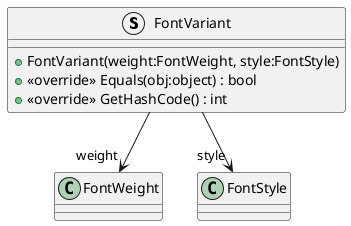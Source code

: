 @startuml
struct FontVariant {
    + FontVariant(weight:FontWeight, style:FontStyle)
    + <<override>> Equals(obj:object) : bool
    + <<override>> GetHashCode() : int
}
FontVariant --> "weight" FontWeight
FontVariant --> "style" FontStyle
@enduml
